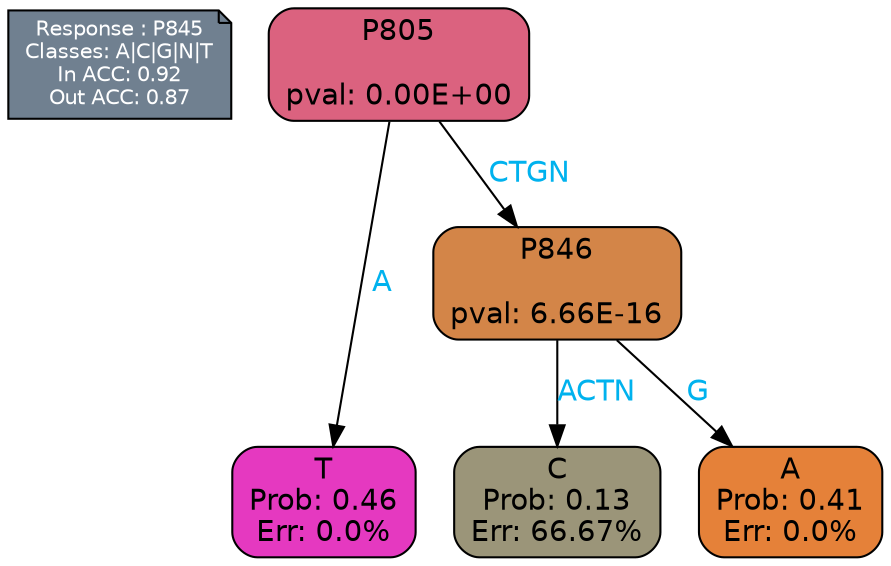digraph Tree {
node [shape=box, style="filled, rounded", color="black", fontname=helvetica] ;
graph [ranksep=equally, splines=polylines, bgcolor=transparent, dpi=600] ;
edge [fontname=helvetica] ;
LEGEND [label="Response : P845
Classes: A|C|G|N|T
In ACC: 0.92
Out ACC: 0.87
",shape=note,align=left,style=filled,fillcolor="slategray",fontcolor="white",fontsize=10];1 [label="P805

pval: 0.00E+00", fillcolor="#db627f"] ;
2 [label="T
Prob: 0.46
Err: 0.0%", fillcolor="#e539c0"] ;
3 [label="P846

pval: 6.66E-16", fillcolor="#d38548"] ;
4 [label="C
Prob: 0.13
Err: 66.67%", fillcolor="#9b9579"] ;
5 [label="A
Prob: 0.41
Err: 0.0%", fillcolor="#e58139"] ;
1 -> 2 [label="A",fontcolor=deepskyblue2] ;
1 -> 3 [label="CTGN",fontcolor=deepskyblue2] ;
3 -> 4 [label="ACTN",fontcolor=deepskyblue2] ;
3 -> 5 [label="G",fontcolor=deepskyblue2] ;
{rank = same; 2;4;5;}{rank = same; LEGEND;1;}}